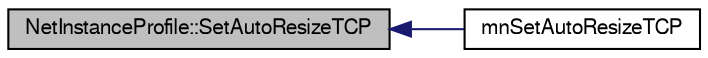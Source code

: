 digraph G
{
  edge [fontname="FreeSans",fontsize="10",labelfontname="FreeSans",labelfontsize="10"];
  node [fontname="FreeSans",fontsize="10",shape=record];
  rankdir=LR;
  Node1 [label="NetInstanceProfile::SetAutoResizeTCP",height=0.2,width=0.4,color="black", fillcolor="grey75", style="filled" fontcolor="black"];
  Node1 -> Node2 [dir=back,color="midnightblue",fontsize="10",style="solid",fontname="FreeSans"];
  Node2 [label="mnSetAutoResizeTCP",height=0.2,width=0.4,color="black", fillcolor="white", style="filled",URL="$group__proc_commands.html#ga4b390aa0a9b8c548a2804aba2e32e205"];
}
